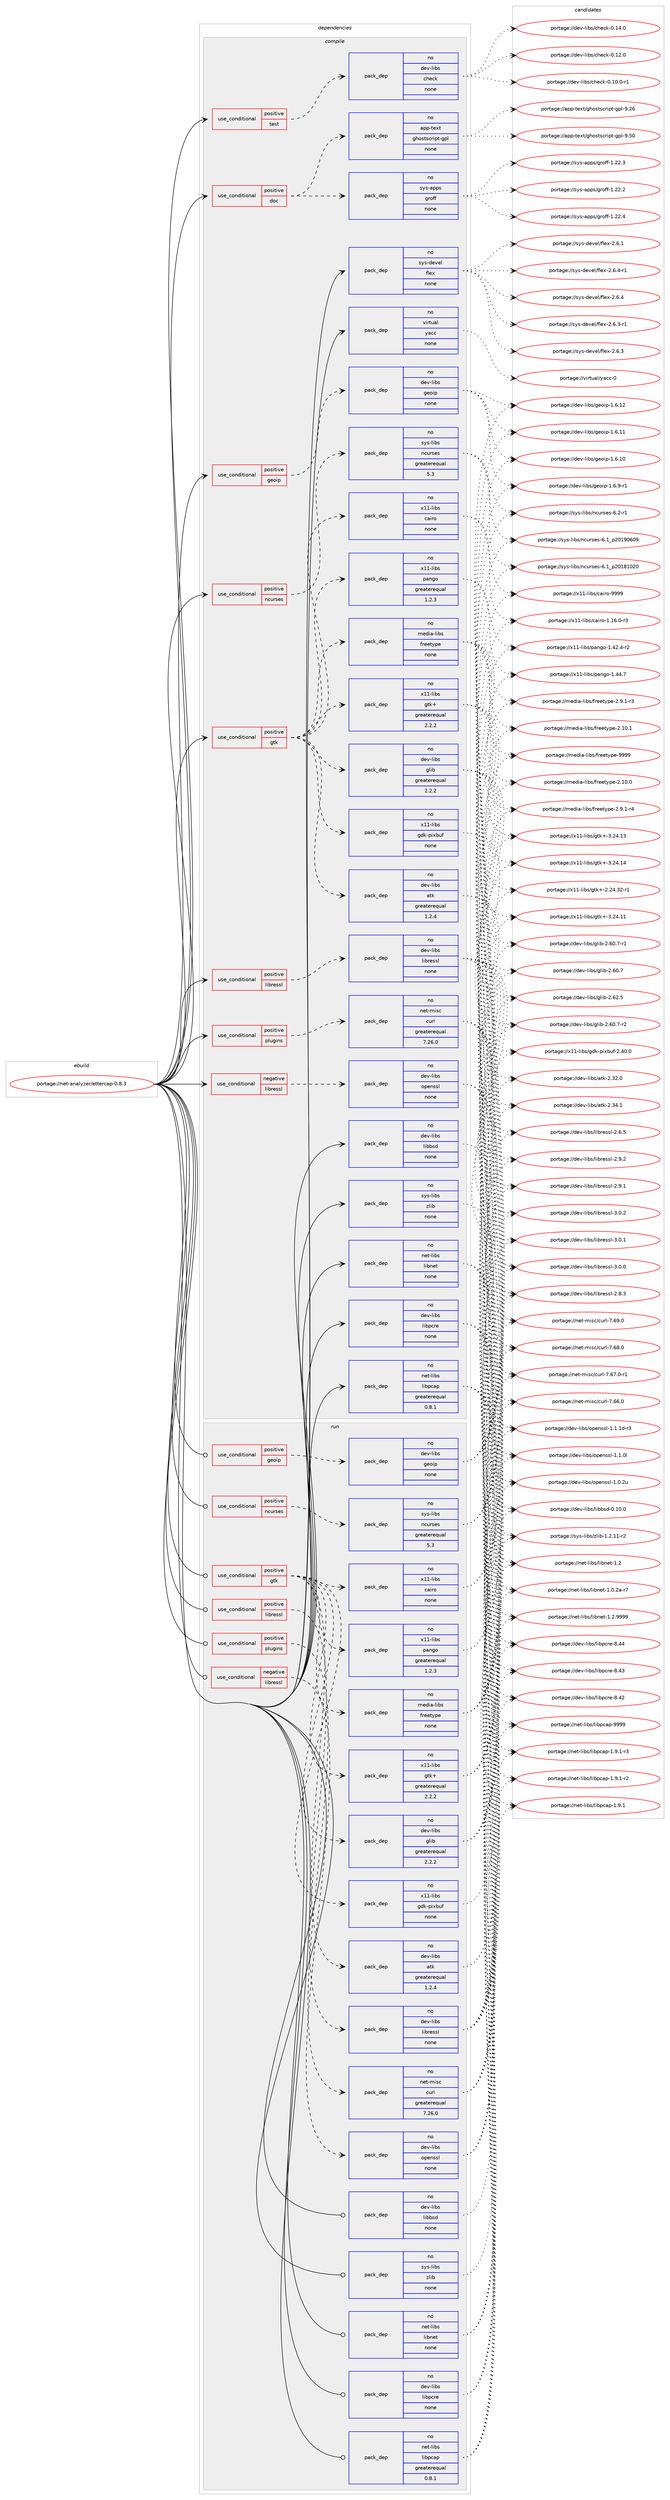 digraph prolog {

# *************
# Graph options
# *************

newrank=true;
concentrate=true;
compound=true;
graph [rankdir=LR,fontname=Helvetica,fontsize=10,ranksep=1.5];#, ranksep=2.5, nodesep=0.2];
edge  [arrowhead=vee];
node  [fontname=Helvetica,fontsize=10];

# **********
# The ebuild
# **********

subgraph cluster_leftcol {
color=gray;
rank=same;
label=<<i>ebuild</i>>;
id [label="portage://net-analyzer/ettercap-0.8.3", color=red, width=4, href="../net-analyzer/ettercap-0.8.3.svg"];
}

# ****************
# The dependencies
# ****************

subgraph cluster_midcol {
color=gray;
label=<<i>dependencies</i>>;
subgraph cluster_compile {
fillcolor="#eeeeee";
style=filled;
label=<<i>compile</i>>;
subgraph cond14156 {
dependency68617 [label=<<TABLE BORDER="0" CELLBORDER="1" CELLSPACING="0" CELLPADDING="4"><TR><TD ROWSPAN="3" CELLPADDING="10">use_conditional</TD></TR><TR><TD>negative</TD></TR><TR><TD>libressl</TD></TR></TABLE>>, shape=none, color=red];
subgraph pack53123 {
dependency68618 [label=<<TABLE BORDER="0" CELLBORDER="1" CELLSPACING="0" CELLPADDING="4" WIDTH="220"><TR><TD ROWSPAN="6" CELLPADDING="30">pack_dep</TD></TR><TR><TD WIDTH="110">no</TD></TR><TR><TD>dev-libs</TD></TR><TR><TD>openssl</TD></TR><TR><TD>none</TD></TR><TR><TD></TD></TR></TABLE>>, shape=none, color=blue];
}
dependency68617:e -> dependency68618:w [weight=20,style="dashed",arrowhead="vee"];
}
id:e -> dependency68617:w [weight=20,style="solid",arrowhead="vee"];
subgraph cond14157 {
dependency68619 [label=<<TABLE BORDER="0" CELLBORDER="1" CELLSPACING="0" CELLPADDING="4"><TR><TD ROWSPAN="3" CELLPADDING="10">use_conditional</TD></TR><TR><TD>positive</TD></TR><TR><TD>doc</TD></TR></TABLE>>, shape=none, color=red];
subgraph pack53124 {
dependency68620 [label=<<TABLE BORDER="0" CELLBORDER="1" CELLSPACING="0" CELLPADDING="4" WIDTH="220"><TR><TD ROWSPAN="6" CELLPADDING="30">pack_dep</TD></TR><TR><TD WIDTH="110">no</TD></TR><TR><TD>app-text</TD></TR><TR><TD>ghostscript-gpl</TD></TR><TR><TD>none</TD></TR><TR><TD></TD></TR></TABLE>>, shape=none, color=blue];
}
dependency68619:e -> dependency68620:w [weight=20,style="dashed",arrowhead="vee"];
subgraph pack53125 {
dependency68621 [label=<<TABLE BORDER="0" CELLBORDER="1" CELLSPACING="0" CELLPADDING="4" WIDTH="220"><TR><TD ROWSPAN="6" CELLPADDING="30">pack_dep</TD></TR><TR><TD WIDTH="110">no</TD></TR><TR><TD>sys-apps</TD></TR><TR><TD>groff</TD></TR><TR><TD>none</TD></TR><TR><TD></TD></TR></TABLE>>, shape=none, color=blue];
}
dependency68619:e -> dependency68621:w [weight=20,style="dashed",arrowhead="vee"];
}
id:e -> dependency68619:w [weight=20,style="solid",arrowhead="vee"];
subgraph cond14158 {
dependency68622 [label=<<TABLE BORDER="0" CELLBORDER="1" CELLSPACING="0" CELLPADDING="4"><TR><TD ROWSPAN="3" CELLPADDING="10">use_conditional</TD></TR><TR><TD>positive</TD></TR><TR><TD>geoip</TD></TR></TABLE>>, shape=none, color=red];
subgraph pack53126 {
dependency68623 [label=<<TABLE BORDER="0" CELLBORDER="1" CELLSPACING="0" CELLPADDING="4" WIDTH="220"><TR><TD ROWSPAN="6" CELLPADDING="30">pack_dep</TD></TR><TR><TD WIDTH="110">no</TD></TR><TR><TD>dev-libs</TD></TR><TR><TD>geoip</TD></TR><TR><TD>none</TD></TR><TR><TD></TD></TR></TABLE>>, shape=none, color=blue];
}
dependency68622:e -> dependency68623:w [weight=20,style="dashed",arrowhead="vee"];
}
id:e -> dependency68622:w [weight=20,style="solid",arrowhead="vee"];
subgraph cond14159 {
dependency68624 [label=<<TABLE BORDER="0" CELLBORDER="1" CELLSPACING="0" CELLPADDING="4"><TR><TD ROWSPAN="3" CELLPADDING="10">use_conditional</TD></TR><TR><TD>positive</TD></TR><TR><TD>gtk</TD></TR></TABLE>>, shape=none, color=red];
subgraph pack53127 {
dependency68625 [label=<<TABLE BORDER="0" CELLBORDER="1" CELLSPACING="0" CELLPADDING="4" WIDTH="220"><TR><TD ROWSPAN="6" CELLPADDING="30">pack_dep</TD></TR><TR><TD WIDTH="110">no</TD></TR><TR><TD>dev-libs</TD></TR><TR><TD>atk</TD></TR><TR><TD>greaterequal</TD></TR><TR><TD>1.2.4</TD></TR></TABLE>>, shape=none, color=blue];
}
dependency68624:e -> dependency68625:w [weight=20,style="dashed",arrowhead="vee"];
subgraph pack53128 {
dependency68626 [label=<<TABLE BORDER="0" CELLBORDER="1" CELLSPACING="0" CELLPADDING="4" WIDTH="220"><TR><TD ROWSPAN="6" CELLPADDING="30">pack_dep</TD></TR><TR><TD WIDTH="110">no</TD></TR><TR><TD>dev-libs</TD></TR><TR><TD>glib</TD></TR><TR><TD>greaterequal</TD></TR><TR><TD>2.2.2</TD></TR></TABLE>>, shape=none, color=blue];
}
dependency68624:e -> dependency68626:w [weight=20,style="dashed",arrowhead="vee"];
subgraph pack53129 {
dependency68627 [label=<<TABLE BORDER="0" CELLBORDER="1" CELLSPACING="0" CELLPADDING="4" WIDTH="220"><TR><TD ROWSPAN="6" CELLPADDING="30">pack_dep</TD></TR><TR><TD WIDTH="110">no</TD></TR><TR><TD>media-libs</TD></TR><TR><TD>freetype</TD></TR><TR><TD>none</TD></TR><TR><TD></TD></TR></TABLE>>, shape=none, color=blue];
}
dependency68624:e -> dependency68627:w [weight=20,style="dashed",arrowhead="vee"];
subgraph pack53130 {
dependency68628 [label=<<TABLE BORDER="0" CELLBORDER="1" CELLSPACING="0" CELLPADDING="4" WIDTH="220"><TR><TD ROWSPAN="6" CELLPADDING="30">pack_dep</TD></TR><TR><TD WIDTH="110">no</TD></TR><TR><TD>x11-libs</TD></TR><TR><TD>cairo</TD></TR><TR><TD>none</TD></TR><TR><TD></TD></TR></TABLE>>, shape=none, color=blue];
}
dependency68624:e -> dependency68628:w [weight=20,style="dashed",arrowhead="vee"];
subgraph pack53131 {
dependency68629 [label=<<TABLE BORDER="0" CELLBORDER="1" CELLSPACING="0" CELLPADDING="4" WIDTH="220"><TR><TD ROWSPAN="6" CELLPADDING="30">pack_dep</TD></TR><TR><TD WIDTH="110">no</TD></TR><TR><TD>x11-libs</TD></TR><TR><TD>gdk-pixbuf</TD></TR><TR><TD>none</TD></TR><TR><TD></TD></TR></TABLE>>, shape=none, color=blue];
}
dependency68624:e -> dependency68629:w [weight=20,style="dashed",arrowhead="vee"];
subgraph pack53132 {
dependency68630 [label=<<TABLE BORDER="0" CELLBORDER="1" CELLSPACING="0" CELLPADDING="4" WIDTH="220"><TR><TD ROWSPAN="6" CELLPADDING="30">pack_dep</TD></TR><TR><TD WIDTH="110">no</TD></TR><TR><TD>x11-libs</TD></TR><TR><TD>gtk+</TD></TR><TR><TD>greaterequal</TD></TR><TR><TD>2.2.2</TD></TR></TABLE>>, shape=none, color=blue];
}
dependency68624:e -> dependency68630:w [weight=20,style="dashed",arrowhead="vee"];
subgraph pack53133 {
dependency68631 [label=<<TABLE BORDER="0" CELLBORDER="1" CELLSPACING="0" CELLPADDING="4" WIDTH="220"><TR><TD ROWSPAN="6" CELLPADDING="30">pack_dep</TD></TR><TR><TD WIDTH="110">no</TD></TR><TR><TD>x11-libs</TD></TR><TR><TD>pango</TD></TR><TR><TD>greaterequal</TD></TR><TR><TD>1.2.3</TD></TR></TABLE>>, shape=none, color=blue];
}
dependency68624:e -> dependency68631:w [weight=20,style="dashed",arrowhead="vee"];
}
id:e -> dependency68624:w [weight=20,style="solid",arrowhead="vee"];
subgraph cond14160 {
dependency68632 [label=<<TABLE BORDER="0" CELLBORDER="1" CELLSPACING="0" CELLPADDING="4"><TR><TD ROWSPAN="3" CELLPADDING="10">use_conditional</TD></TR><TR><TD>positive</TD></TR><TR><TD>libressl</TD></TR></TABLE>>, shape=none, color=red];
subgraph pack53134 {
dependency68633 [label=<<TABLE BORDER="0" CELLBORDER="1" CELLSPACING="0" CELLPADDING="4" WIDTH="220"><TR><TD ROWSPAN="6" CELLPADDING="30">pack_dep</TD></TR><TR><TD WIDTH="110">no</TD></TR><TR><TD>dev-libs</TD></TR><TR><TD>libressl</TD></TR><TR><TD>none</TD></TR><TR><TD></TD></TR></TABLE>>, shape=none, color=blue];
}
dependency68632:e -> dependency68633:w [weight=20,style="dashed",arrowhead="vee"];
}
id:e -> dependency68632:w [weight=20,style="solid",arrowhead="vee"];
subgraph cond14161 {
dependency68634 [label=<<TABLE BORDER="0" CELLBORDER="1" CELLSPACING="0" CELLPADDING="4"><TR><TD ROWSPAN="3" CELLPADDING="10">use_conditional</TD></TR><TR><TD>positive</TD></TR><TR><TD>ncurses</TD></TR></TABLE>>, shape=none, color=red];
subgraph pack53135 {
dependency68635 [label=<<TABLE BORDER="0" CELLBORDER="1" CELLSPACING="0" CELLPADDING="4" WIDTH="220"><TR><TD ROWSPAN="6" CELLPADDING="30">pack_dep</TD></TR><TR><TD WIDTH="110">no</TD></TR><TR><TD>sys-libs</TD></TR><TR><TD>ncurses</TD></TR><TR><TD>greaterequal</TD></TR><TR><TD>5.3</TD></TR></TABLE>>, shape=none, color=blue];
}
dependency68634:e -> dependency68635:w [weight=20,style="dashed",arrowhead="vee"];
}
id:e -> dependency68634:w [weight=20,style="solid",arrowhead="vee"];
subgraph cond14162 {
dependency68636 [label=<<TABLE BORDER="0" CELLBORDER="1" CELLSPACING="0" CELLPADDING="4"><TR><TD ROWSPAN="3" CELLPADDING="10">use_conditional</TD></TR><TR><TD>positive</TD></TR><TR><TD>plugins</TD></TR></TABLE>>, shape=none, color=red];
subgraph pack53136 {
dependency68637 [label=<<TABLE BORDER="0" CELLBORDER="1" CELLSPACING="0" CELLPADDING="4" WIDTH="220"><TR><TD ROWSPAN="6" CELLPADDING="30">pack_dep</TD></TR><TR><TD WIDTH="110">no</TD></TR><TR><TD>net-misc</TD></TR><TR><TD>curl</TD></TR><TR><TD>greaterequal</TD></TR><TR><TD>7.26.0</TD></TR></TABLE>>, shape=none, color=blue];
}
dependency68636:e -> dependency68637:w [weight=20,style="dashed",arrowhead="vee"];
}
id:e -> dependency68636:w [weight=20,style="solid",arrowhead="vee"];
subgraph cond14163 {
dependency68638 [label=<<TABLE BORDER="0" CELLBORDER="1" CELLSPACING="0" CELLPADDING="4"><TR><TD ROWSPAN="3" CELLPADDING="10">use_conditional</TD></TR><TR><TD>positive</TD></TR><TR><TD>test</TD></TR></TABLE>>, shape=none, color=red];
subgraph pack53137 {
dependency68639 [label=<<TABLE BORDER="0" CELLBORDER="1" CELLSPACING="0" CELLPADDING="4" WIDTH="220"><TR><TD ROWSPAN="6" CELLPADDING="30">pack_dep</TD></TR><TR><TD WIDTH="110">no</TD></TR><TR><TD>dev-libs</TD></TR><TR><TD>check</TD></TR><TR><TD>none</TD></TR><TR><TD></TD></TR></TABLE>>, shape=none, color=blue];
}
dependency68638:e -> dependency68639:w [weight=20,style="dashed",arrowhead="vee"];
}
id:e -> dependency68638:w [weight=20,style="solid",arrowhead="vee"];
subgraph pack53138 {
dependency68640 [label=<<TABLE BORDER="0" CELLBORDER="1" CELLSPACING="0" CELLPADDING="4" WIDTH="220"><TR><TD ROWSPAN="6" CELLPADDING="30">pack_dep</TD></TR><TR><TD WIDTH="110">no</TD></TR><TR><TD>dev-libs</TD></TR><TR><TD>libbsd</TD></TR><TR><TD>none</TD></TR><TR><TD></TD></TR></TABLE>>, shape=none, color=blue];
}
id:e -> dependency68640:w [weight=20,style="solid",arrowhead="vee"];
subgraph pack53139 {
dependency68641 [label=<<TABLE BORDER="0" CELLBORDER="1" CELLSPACING="0" CELLPADDING="4" WIDTH="220"><TR><TD ROWSPAN="6" CELLPADDING="30">pack_dep</TD></TR><TR><TD WIDTH="110">no</TD></TR><TR><TD>dev-libs</TD></TR><TR><TD>libpcre</TD></TR><TR><TD>none</TD></TR><TR><TD></TD></TR></TABLE>>, shape=none, color=blue];
}
id:e -> dependency68641:w [weight=20,style="solid",arrowhead="vee"];
subgraph pack53140 {
dependency68642 [label=<<TABLE BORDER="0" CELLBORDER="1" CELLSPACING="0" CELLPADDING="4" WIDTH="220"><TR><TD ROWSPAN="6" CELLPADDING="30">pack_dep</TD></TR><TR><TD WIDTH="110">no</TD></TR><TR><TD>net-libs</TD></TR><TR><TD>libnet</TD></TR><TR><TD>none</TD></TR><TR><TD></TD></TR></TABLE>>, shape=none, color=blue];
}
id:e -> dependency68642:w [weight=20,style="solid",arrowhead="vee"];
subgraph pack53141 {
dependency68643 [label=<<TABLE BORDER="0" CELLBORDER="1" CELLSPACING="0" CELLPADDING="4" WIDTH="220"><TR><TD ROWSPAN="6" CELLPADDING="30">pack_dep</TD></TR><TR><TD WIDTH="110">no</TD></TR><TR><TD>net-libs</TD></TR><TR><TD>libpcap</TD></TR><TR><TD>greaterequal</TD></TR><TR><TD>0.8.1</TD></TR></TABLE>>, shape=none, color=blue];
}
id:e -> dependency68643:w [weight=20,style="solid",arrowhead="vee"];
subgraph pack53142 {
dependency68644 [label=<<TABLE BORDER="0" CELLBORDER="1" CELLSPACING="0" CELLPADDING="4" WIDTH="220"><TR><TD ROWSPAN="6" CELLPADDING="30">pack_dep</TD></TR><TR><TD WIDTH="110">no</TD></TR><TR><TD>sys-devel</TD></TR><TR><TD>flex</TD></TR><TR><TD>none</TD></TR><TR><TD></TD></TR></TABLE>>, shape=none, color=blue];
}
id:e -> dependency68644:w [weight=20,style="solid",arrowhead="vee"];
subgraph pack53143 {
dependency68645 [label=<<TABLE BORDER="0" CELLBORDER="1" CELLSPACING="0" CELLPADDING="4" WIDTH="220"><TR><TD ROWSPAN="6" CELLPADDING="30">pack_dep</TD></TR><TR><TD WIDTH="110">no</TD></TR><TR><TD>sys-libs</TD></TR><TR><TD>zlib</TD></TR><TR><TD>none</TD></TR><TR><TD></TD></TR></TABLE>>, shape=none, color=blue];
}
id:e -> dependency68645:w [weight=20,style="solid",arrowhead="vee"];
subgraph pack53144 {
dependency68646 [label=<<TABLE BORDER="0" CELLBORDER="1" CELLSPACING="0" CELLPADDING="4" WIDTH="220"><TR><TD ROWSPAN="6" CELLPADDING="30">pack_dep</TD></TR><TR><TD WIDTH="110">no</TD></TR><TR><TD>virtual</TD></TR><TR><TD>yacc</TD></TR><TR><TD>none</TD></TR><TR><TD></TD></TR></TABLE>>, shape=none, color=blue];
}
id:e -> dependency68646:w [weight=20,style="solid",arrowhead="vee"];
}
subgraph cluster_compileandrun {
fillcolor="#eeeeee";
style=filled;
label=<<i>compile and run</i>>;
}
subgraph cluster_run {
fillcolor="#eeeeee";
style=filled;
label=<<i>run</i>>;
subgraph cond14164 {
dependency68647 [label=<<TABLE BORDER="0" CELLBORDER="1" CELLSPACING="0" CELLPADDING="4"><TR><TD ROWSPAN="3" CELLPADDING="10">use_conditional</TD></TR><TR><TD>negative</TD></TR><TR><TD>libressl</TD></TR></TABLE>>, shape=none, color=red];
subgraph pack53145 {
dependency68648 [label=<<TABLE BORDER="0" CELLBORDER="1" CELLSPACING="0" CELLPADDING="4" WIDTH="220"><TR><TD ROWSPAN="6" CELLPADDING="30">pack_dep</TD></TR><TR><TD WIDTH="110">no</TD></TR><TR><TD>dev-libs</TD></TR><TR><TD>openssl</TD></TR><TR><TD>none</TD></TR><TR><TD></TD></TR></TABLE>>, shape=none, color=blue];
}
dependency68647:e -> dependency68648:w [weight=20,style="dashed",arrowhead="vee"];
}
id:e -> dependency68647:w [weight=20,style="solid",arrowhead="odot"];
subgraph cond14165 {
dependency68649 [label=<<TABLE BORDER="0" CELLBORDER="1" CELLSPACING="0" CELLPADDING="4"><TR><TD ROWSPAN="3" CELLPADDING="10">use_conditional</TD></TR><TR><TD>positive</TD></TR><TR><TD>geoip</TD></TR></TABLE>>, shape=none, color=red];
subgraph pack53146 {
dependency68650 [label=<<TABLE BORDER="0" CELLBORDER="1" CELLSPACING="0" CELLPADDING="4" WIDTH="220"><TR><TD ROWSPAN="6" CELLPADDING="30">pack_dep</TD></TR><TR><TD WIDTH="110">no</TD></TR><TR><TD>dev-libs</TD></TR><TR><TD>geoip</TD></TR><TR><TD>none</TD></TR><TR><TD></TD></TR></TABLE>>, shape=none, color=blue];
}
dependency68649:e -> dependency68650:w [weight=20,style="dashed",arrowhead="vee"];
}
id:e -> dependency68649:w [weight=20,style="solid",arrowhead="odot"];
subgraph cond14166 {
dependency68651 [label=<<TABLE BORDER="0" CELLBORDER="1" CELLSPACING="0" CELLPADDING="4"><TR><TD ROWSPAN="3" CELLPADDING="10">use_conditional</TD></TR><TR><TD>positive</TD></TR><TR><TD>gtk</TD></TR></TABLE>>, shape=none, color=red];
subgraph pack53147 {
dependency68652 [label=<<TABLE BORDER="0" CELLBORDER="1" CELLSPACING="0" CELLPADDING="4" WIDTH="220"><TR><TD ROWSPAN="6" CELLPADDING="30">pack_dep</TD></TR><TR><TD WIDTH="110">no</TD></TR><TR><TD>dev-libs</TD></TR><TR><TD>atk</TD></TR><TR><TD>greaterequal</TD></TR><TR><TD>1.2.4</TD></TR></TABLE>>, shape=none, color=blue];
}
dependency68651:e -> dependency68652:w [weight=20,style="dashed",arrowhead="vee"];
subgraph pack53148 {
dependency68653 [label=<<TABLE BORDER="0" CELLBORDER="1" CELLSPACING="0" CELLPADDING="4" WIDTH="220"><TR><TD ROWSPAN="6" CELLPADDING="30">pack_dep</TD></TR><TR><TD WIDTH="110">no</TD></TR><TR><TD>dev-libs</TD></TR><TR><TD>glib</TD></TR><TR><TD>greaterequal</TD></TR><TR><TD>2.2.2</TD></TR></TABLE>>, shape=none, color=blue];
}
dependency68651:e -> dependency68653:w [weight=20,style="dashed",arrowhead="vee"];
subgraph pack53149 {
dependency68654 [label=<<TABLE BORDER="0" CELLBORDER="1" CELLSPACING="0" CELLPADDING="4" WIDTH="220"><TR><TD ROWSPAN="6" CELLPADDING="30">pack_dep</TD></TR><TR><TD WIDTH="110">no</TD></TR><TR><TD>media-libs</TD></TR><TR><TD>freetype</TD></TR><TR><TD>none</TD></TR><TR><TD></TD></TR></TABLE>>, shape=none, color=blue];
}
dependency68651:e -> dependency68654:w [weight=20,style="dashed",arrowhead="vee"];
subgraph pack53150 {
dependency68655 [label=<<TABLE BORDER="0" CELLBORDER="1" CELLSPACING="0" CELLPADDING="4" WIDTH="220"><TR><TD ROWSPAN="6" CELLPADDING="30">pack_dep</TD></TR><TR><TD WIDTH="110">no</TD></TR><TR><TD>x11-libs</TD></TR><TR><TD>cairo</TD></TR><TR><TD>none</TD></TR><TR><TD></TD></TR></TABLE>>, shape=none, color=blue];
}
dependency68651:e -> dependency68655:w [weight=20,style="dashed",arrowhead="vee"];
subgraph pack53151 {
dependency68656 [label=<<TABLE BORDER="0" CELLBORDER="1" CELLSPACING="0" CELLPADDING="4" WIDTH="220"><TR><TD ROWSPAN="6" CELLPADDING="30">pack_dep</TD></TR><TR><TD WIDTH="110">no</TD></TR><TR><TD>x11-libs</TD></TR><TR><TD>gdk-pixbuf</TD></TR><TR><TD>none</TD></TR><TR><TD></TD></TR></TABLE>>, shape=none, color=blue];
}
dependency68651:e -> dependency68656:w [weight=20,style="dashed",arrowhead="vee"];
subgraph pack53152 {
dependency68657 [label=<<TABLE BORDER="0" CELLBORDER="1" CELLSPACING="0" CELLPADDING="4" WIDTH="220"><TR><TD ROWSPAN="6" CELLPADDING="30">pack_dep</TD></TR><TR><TD WIDTH="110">no</TD></TR><TR><TD>x11-libs</TD></TR><TR><TD>gtk+</TD></TR><TR><TD>greaterequal</TD></TR><TR><TD>2.2.2</TD></TR></TABLE>>, shape=none, color=blue];
}
dependency68651:e -> dependency68657:w [weight=20,style="dashed",arrowhead="vee"];
subgraph pack53153 {
dependency68658 [label=<<TABLE BORDER="0" CELLBORDER="1" CELLSPACING="0" CELLPADDING="4" WIDTH="220"><TR><TD ROWSPAN="6" CELLPADDING="30">pack_dep</TD></TR><TR><TD WIDTH="110">no</TD></TR><TR><TD>x11-libs</TD></TR><TR><TD>pango</TD></TR><TR><TD>greaterequal</TD></TR><TR><TD>1.2.3</TD></TR></TABLE>>, shape=none, color=blue];
}
dependency68651:e -> dependency68658:w [weight=20,style="dashed",arrowhead="vee"];
}
id:e -> dependency68651:w [weight=20,style="solid",arrowhead="odot"];
subgraph cond14167 {
dependency68659 [label=<<TABLE BORDER="0" CELLBORDER="1" CELLSPACING="0" CELLPADDING="4"><TR><TD ROWSPAN="3" CELLPADDING="10">use_conditional</TD></TR><TR><TD>positive</TD></TR><TR><TD>libressl</TD></TR></TABLE>>, shape=none, color=red];
subgraph pack53154 {
dependency68660 [label=<<TABLE BORDER="0" CELLBORDER="1" CELLSPACING="0" CELLPADDING="4" WIDTH="220"><TR><TD ROWSPAN="6" CELLPADDING="30">pack_dep</TD></TR><TR><TD WIDTH="110">no</TD></TR><TR><TD>dev-libs</TD></TR><TR><TD>libressl</TD></TR><TR><TD>none</TD></TR><TR><TD></TD></TR></TABLE>>, shape=none, color=blue];
}
dependency68659:e -> dependency68660:w [weight=20,style="dashed",arrowhead="vee"];
}
id:e -> dependency68659:w [weight=20,style="solid",arrowhead="odot"];
subgraph cond14168 {
dependency68661 [label=<<TABLE BORDER="0" CELLBORDER="1" CELLSPACING="0" CELLPADDING="4"><TR><TD ROWSPAN="3" CELLPADDING="10">use_conditional</TD></TR><TR><TD>positive</TD></TR><TR><TD>ncurses</TD></TR></TABLE>>, shape=none, color=red];
subgraph pack53155 {
dependency68662 [label=<<TABLE BORDER="0" CELLBORDER="1" CELLSPACING="0" CELLPADDING="4" WIDTH="220"><TR><TD ROWSPAN="6" CELLPADDING="30">pack_dep</TD></TR><TR><TD WIDTH="110">no</TD></TR><TR><TD>sys-libs</TD></TR><TR><TD>ncurses</TD></TR><TR><TD>greaterequal</TD></TR><TR><TD>5.3</TD></TR></TABLE>>, shape=none, color=blue];
}
dependency68661:e -> dependency68662:w [weight=20,style="dashed",arrowhead="vee"];
}
id:e -> dependency68661:w [weight=20,style="solid",arrowhead="odot"];
subgraph cond14169 {
dependency68663 [label=<<TABLE BORDER="0" CELLBORDER="1" CELLSPACING="0" CELLPADDING="4"><TR><TD ROWSPAN="3" CELLPADDING="10">use_conditional</TD></TR><TR><TD>positive</TD></TR><TR><TD>plugins</TD></TR></TABLE>>, shape=none, color=red];
subgraph pack53156 {
dependency68664 [label=<<TABLE BORDER="0" CELLBORDER="1" CELLSPACING="0" CELLPADDING="4" WIDTH="220"><TR><TD ROWSPAN="6" CELLPADDING="30">pack_dep</TD></TR><TR><TD WIDTH="110">no</TD></TR><TR><TD>net-misc</TD></TR><TR><TD>curl</TD></TR><TR><TD>greaterequal</TD></TR><TR><TD>7.26.0</TD></TR></TABLE>>, shape=none, color=blue];
}
dependency68663:e -> dependency68664:w [weight=20,style="dashed",arrowhead="vee"];
}
id:e -> dependency68663:w [weight=20,style="solid",arrowhead="odot"];
subgraph pack53157 {
dependency68665 [label=<<TABLE BORDER="0" CELLBORDER="1" CELLSPACING="0" CELLPADDING="4" WIDTH="220"><TR><TD ROWSPAN="6" CELLPADDING="30">pack_dep</TD></TR><TR><TD WIDTH="110">no</TD></TR><TR><TD>dev-libs</TD></TR><TR><TD>libbsd</TD></TR><TR><TD>none</TD></TR><TR><TD></TD></TR></TABLE>>, shape=none, color=blue];
}
id:e -> dependency68665:w [weight=20,style="solid",arrowhead="odot"];
subgraph pack53158 {
dependency68666 [label=<<TABLE BORDER="0" CELLBORDER="1" CELLSPACING="0" CELLPADDING="4" WIDTH="220"><TR><TD ROWSPAN="6" CELLPADDING="30">pack_dep</TD></TR><TR><TD WIDTH="110">no</TD></TR><TR><TD>dev-libs</TD></TR><TR><TD>libpcre</TD></TR><TR><TD>none</TD></TR><TR><TD></TD></TR></TABLE>>, shape=none, color=blue];
}
id:e -> dependency68666:w [weight=20,style="solid",arrowhead="odot"];
subgraph pack53159 {
dependency68667 [label=<<TABLE BORDER="0" CELLBORDER="1" CELLSPACING="0" CELLPADDING="4" WIDTH="220"><TR><TD ROWSPAN="6" CELLPADDING="30">pack_dep</TD></TR><TR><TD WIDTH="110">no</TD></TR><TR><TD>net-libs</TD></TR><TR><TD>libnet</TD></TR><TR><TD>none</TD></TR><TR><TD></TD></TR></TABLE>>, shape=none, color=blue];
}
id:e -> dependency68667:w [weight=20,style="solid",arrowhead="odot"];
subgraph pack53160 {
dependency68668 [label=<<TABLE BORDER="0" CELLBORDER="1" CELLSPACING="0" CELLPADDING="4" WIDTH="220"><TR><TD ROWSPAN="6" CELLPADDING="30">pack_dep</TD></TR><TR><TD WIDTH="110">no</TD></TR><TR><TD>net-libs</TD></TR><TR><TD>libpcap</TD></TR><TR><TD>greaterequal</TD></TR><TR><TD>0.8.1</TD></TR></TABLE>>, shape=none, color=blue];
}
id:e -> dependency68668:w [weight=20,style="solid",arrowhead="odot"];
subgraph pack53161 {
dependency68669 [label=<<TABLE BORDER="0" CELLBORDER="1" CELLSPACING="0" CELLPADDING="4" WIDTH="220"><TR><TD ROWSPAN="6" CELLPADDING="30">pack_dep</TD></TR><TR><TD WIDTH="110">no</TD></TR><TR><TD>sys-libs</TD></TR><TR><TD>zlib</TD></TR><TR><TD>none</TD></TR><TR><TD></TD></TR></TABLE>>, shape=none, color=blue];
}
id:e -> dependency68669:w [weight=20,style="solid",arrowhead="odot"];
}
}

# **************
# The candidates
# **************

subgraph cluster_choices {
rank=same;
color=gray;
label=<<i>candidates</i>>;

subgraph choice53123 {
color=black;
nodesep=1;
choice1001011184510810598115471111121011101151151084549464946491004511451 [label="portage://dev-libs/openssl-1.1.1d-r3", color=red, width=4,href="../dev-libs/openssl-1.1.1d-r3.svg"];
choice100101118451081059811547111112101110115115108454946494648108 [label="portage://dev-libs/openssl-1.1.0l", color=red, width=4,href="../dev-libs/openssl-1.1.0l.svg"];
choice100101118451081059811547111112101110115115108454946484650117 [label="portage://dev-libs/openssl-1.0.2u", color=red, width=4,href="../dev-libs/openssl-1.0.2u.svg"];
dependency68618:e -> choice1001011184510810598115471111121011101151151084549464946491004511451:w [style=dotted,weight="100"];
dependency68618:e -> choice100101118451081059811547111112101110115115108454946494648108:w [style=dotted,weight="100"];
dependency68618:e -> choice100101118451081059811547111112101110115115108454946484650117:w [style=dotted,weight="100"];
}
subgraph choice53124 {
color=black;
nodesep=1;
choice97112112451161011201164710310411111511611599114105112116451031121084557465348 [label="portage://app-text/ghostscript-gpl-9.50", color=red, width=4,href="../app-text/ghostscript-gpl-9.50.svg"];
choice97112112451161011201164710310411111511611599114105112116451031121084557465054 [label="portage://app-text/ghostscript-gpl-9.26", color=red, width=4,href="../app-text/ghostscript-gpl-9.26.svg"];
dependency68620:e -> choice97112112451161011201164710310411111511611599114105112116451031121084557465348:w [style=dotted,weight="100"];
dependency68620:e -> choice97112112451161011201164710310411111511611599114105112116451031121084557465054:w [style=dotted,weight="100"];
}
subgraph choice53125 {
color=black;
nodesep=1;
choice11512111545971121121154710311411110210245494650504652 [label="portage://sys-apps/groff-1.22.4", color=red, width=4,href="../sys-apps/groff-1.22.4.svg"];
choice11512111545971121121154710311411110210245494650504651 [label="portage://sys-apps/groff-1.22.3", color=red, width=4,href="../sys-apps/groff-1.22.3.svg"];
choice11512111545971121121154710311411110210245494650504650 [label="portage://sys-apps/groff-1.22.2", color=red, width=4,href="../sys-apps/groff-1.22.2.svg"];
dependency68621:e -> choice11512111545971121121154710311411110210245494650504652:w [style=dotted,weight="100"];
dependency68621:e -> choice11512111545971121121154710311411110210245494650504651:w [style=dotted,weight="100"];
dependency68621:e -> choice11512111545971121121154710311411110210245494650504650:w [style=dotted,weight="100"];
}
subgraph choice53126 {
color=black;
nodesep=1;
choice1001011184510810598115471031011111051124549465446574511449 [label="portage://dev-libs/geoip-1.6.9-r1", color=red, width=4,href="../dev-libs/geoip-1.6.9-r1.svg"];
choice10010111845108105981154710310111110511245494654464950 [label="portage://dev-libs/geoip-1.6.12", color=red, width=4,href="../dev-libs/geoip-1.6.12.svg"];
choice10010111845108105981154710310111110511245494654464949 [label="portage://dev-libs/geoip-1.6.11", color=red, width=4,href="../dev-libs/geoip-1.6.11.svg"];
choice10010111845108105981154710310111110511245494654464948 [label="portage://dev-libs/geoip-1.6.10", color=red, width=4,href="../dev-libs/geoip-1.6.10.svg"];
dependency68623:e -> choice1001011184510810598115471031011111051124549465446574511449:w [style=dotted,weight="100"];
dependency68623:e -> choice10010111845108105981154710310111110511245494654464950:w [style=dotted,weight="100"];
dependency68623:e -> choice10010111845108105981154710310111110511245494654464949:w [style=dotted,weight="100"];
dependency68623:e -> choice10010111845108105981154710310111110511245494654464948:w [style=dotted,weight="100"];
}
subgraph choice53127 {
color=black;
nodesep=1;
choice1001011184510810598115479711610745504651524649 [label="portage://dev-libs/atk-2.34.1", color=red, width=4,href="../dev-libs/atk-2.34.1.svg"];
choice1001011184510810598115479711610745504651504648 [label="portage://dev-libs/atk-2.32.0", color=red, width=4,href="../dev-libs/atk-2.32.0.svg"];
dependency68625:e -> choice1001011184510810598115479711610745504651524649:w [style=dotted,weight="100"];
dependency68625:e -> choice1001011184510810598115479711610745504651504648:w [style=dotted,weight="100"];
}
subgraph choice53128 {
color=black;
nodesep=1;
choice1001011184510810598115471031081059845504654504653 [label="portage://dev-libs/glib-2.62.5", color=red, width=4,href="../dev-libs/glib-2.62.5.svg"];
choice10010111845108105981154710310810598455046544846554511450 [label="portage://dev-libs/glib-2.60.7-r2", color=red, width=4,href="../dev-libs/glib-2.60.7-r2.svg"];
choice10010111845108105981154710310810598455046544846554511449 [label="portage://dev-libs/glib-2.60.7-r1", color=red, width=4,href="../dev-libs/glib-2.60.7-r1.svg"];
choice1001011184510810598115471031081059845504654484655 [label="portage://dev-libs/glib-2.60.7", color=red, width=4,href="../dev-libs/glib-2.60.7.svg"];
dependency68626:e -> choice1001011184510810598115471031081059845504654504653:w [style=dotted,weight="100"];
dependency68626:e -> choice10010111845108105981154710310810598455046544846554511450:w [style=dotted,weight="100"];
dependency68626:e -> choice10010111845108105981154710310810598455046544846554511449:w [style=dotted,weight="100"];
dependency68626:e -> choice1001011184510810598115471031081059845504654484655:w [style=dotted,weight="100"];
}
subgraph choice53129 {
color=black;
nodesep=1;
choice109101100105974510810598115471021141011011161211121014557575757 [label="portage://media-libs/freetype-9999", color=red, width=4,href="../media-libs/freetype-9999.svg"];
choice109101100105974510810598115471021141011011161211121014550465746494511452 [label="portage://media-libs/freetype-2.9.1-r4", color=red, width=4,href="../media-libs/freetype-2.9.1-r4.svg"];
choice109101100105974510810598115471021141011011161211121014550465746494511451 [label="portage://media-libs/freetype-2.9.1-r3", color=red, width=4,href="../media-libs/freetype-2.9.1-r3.svg"];
choice1091011001059745108105981154710211410110111612111210145504649484649 [label="portage://media-libs/freetype-2.10.1", color=red, width=4,href="../media-libs/freetype-2.10.1.svg"];
choice1091011001059745108105981154710211410110111612111210145504649484648 [label="portage://media-libs/freetype-2.10.0", color=red, width=4,href="../media-libs/freetype-2.10.0.svg"];
dependency68627:e -> choice109101100105974510810598115471021141011011161211121014557575757:w [style=dotted,weight="100"];
dependency68627:e -> choice109101100105974510810598115471021141011011161211121014550465746494511452:w [style=dotted,weight="100"];
dependency68627:e -> choice109101100105974510810598115471021141011011161211121014550465746494511451:w [style=dotted,weight="100"];
dependency68627:e -> choice1091011001059745108105981154710211410110111612111210145504649484649:w [style=dotted,weight="100"];
dependency68627:e -> choice1091011001059745108105981154710211410110111612111210145504649484648:w [style=dotted,weight="100"];
}
subgraph choice53130 {
color=black;
nodesep=1;
choice120494945108105981154799971051141114557575757 [label="portage://x11-libs/cairo-9999", color=red, width=4,href="../x11-libs/cairo-9999.svg"];
choice12049494510810598115479997105114111454946495446484511451 [label="portage://x11-libs/cairo-1.16.0-r3", color=red, width=4,href="../x11-libs/cairo-1.16.0-r3.svg"];
dependency68628:e -> choice120494945108105981154799971051141114557575757:w [style=dotted,weight="100"];
dependency68628:e -> choice12049494510810598115479997105114111454946495446484511451:w [style=dotted,weight="100"];
}
subgraph choice53131 {
color=black;
nodesep=1;
choice1204949451081059811547103100107451121051209811710245504652484648 [label="portage://x11-libs/gdk-pixbuf-2.40.0", color=red, width=4,href="../x11-libs/gdk-pixbuf-2.40.0.svg"];
dependency68629:e -> choice1204949451081059811547103100107451121051209811710245504652484648:w [style=dotted,weight="100"];
}
subgraph choice53132 {
color=black;
nodesep=1;
choice1204949451081059811547103116107434551465052464952 [label="portage://x11-libs/gtk+-3.24.14", color=red, width=4,href="../x11-libs/gtk+-3.24.14.svg"];
choice1204949451081059811547103116107434551465052464951 [label="portage://x11-libs/gtk+-3.24.13", color=red, width=4,href="../x11-libs/gtk+-3.24.13.svg"];
choice1204949451081059811547103116107434551465052464949 [label="portage://x11-libs/gtk+-3.24.11", color=red, width=4,href="../x11-libs/gtk+-3.24.11.svg"];
choice12049494510810598115471031161074345504650524651504511449 [label="portage://x11-libs/gtk+-2.24.32-r1", color=red, width=4,href="../x11-libs/gtk+-2.24.32-r1.svg"];
dependency68630:e -> choice1204949451081059811547103116107434551465052464952:w [style=dotted,weight="100"];
dependency68630:e -> choice1204949451081059811547103116107434551465052464951:w [style=dotted,weight="100"];
dependency68630:e -> choice1204949451081059811547103116107434551465052464949:w [style=dotted,weight="100"];
dependency68630:e -> choice12049494510810598115471031161074345504650524651504511449:w [style=dotted,weight="100"];
}
subgraph choice53133 {
color=black;
nodesep=1;
choice12049494510810598115471129711010311145494652524655 [label="portage://x11-libs/pango-1.44.7", color=red, width=4,href="../x11-libs/pango-1.44.7.svg"];
choice120494945108105981154711297110103111454946525046524511450 [label="portage://x11-libs/pango-1.42.4-r2", color=red, width=4,href="../x11-libs/pango-1.42.4-r2.svg"];
dependency68631:e -> choice12049494510810598115471129711010311145494652524655:w [style=dotted,weight="100"];
dependency68631:e -> choice120494945108105981154711297110103111454946525046524511450:w [style=dotted,weight="100"];
}
subgraph choice53134 {
color=black;
nodesep=1;
choice10010111845108105981154710810598114101115115108455146484650 [label="portage://dev-libs/libressl-3.0.2", color=red, width=4,href="../dev-libs/libressl-3.0.2.svg"];
choice10010111845108105981154710810598114101115115108455146484649 [label="portage://dev-libs/libressl-3.0.1", color=red, width=4,href="../dev-libs/libressl-3.0.1.svg"];
choice10010111845108105981154710810598114101115115108455146484648 [label="portage://dev-libs/libressl-3.0.0", color=red, width=4,href="../dev-libs/libressl-3.0.0.svg"];
choice10010111845108105981154710810598114101115115108455046574650 [label="portage://dev-libs/libressl-2.9.2", color=red, width=4,href="../dev-libs/libressl-2.9.2.svg"];
choice10010111845108105981154710810598114101115115108455046574649 [label="portage://dev-libs/libressl-2.9.1", color=red, width=4,href="../dev-libs/libressl-2.9.1.svg"];
choice10010111845108105981154710810598114101115115108455046564651 [label="portage://dev-libs/libressl-2.8.3", color=red, width=4,href="../dev-libs/libressl-2.8.3.svg"];
choice10010111845108105981154710810598114101115115108455046544653 [label="portage://dev-libs/libressl-2.6.5", color=red, width=4,href="../dev-libs/libressl-2.6.5.svg"];
dependency68633:e -> choice10010111845108105981154710810598114101115115108455146484650:w [style=dotted,weight="100"];
dependency68633:e -> choice10010111845108105981154710810598114101115115108455146484649:w [style=dotted,weight="100"];
dependency68633:e -> choice10010111845108105981154710810598114101115115108455146484648:w [style=dotted,weight="100"];
dependency68633:e -> choice10010111845108105981154710810598114101115115108455046574650:w [style=dotted,weight="100"];
dependency68633:e -> choice10010111845108105981154710810598114101115115108455046574649:w [style=dotted,weight="100"];
dependency68633:e -> choice10010111845108105981154710810598114101115115108455046564651:w [style=dotted,weight="100"];
dependency68633:e -> choice10010111845108105981154710810598114101115115108455046544653:w [style=dotted,weight="100"];
}
subgraph choice53135 {
color=black;
nodesep=1;
choice11512111545108105981154711099117114115101115455446504511449 [label="portage://sys-libs/ncurses-6.2-r1", color=red, width=4,href="../sys-libs/ncurses-6.2-r1.svg"];
choice1151211154510810598115471109911711411510111545544649951125048495748544857 [label="portage://sys-libs/ncurses-6.1_p20190609", color=red, width=4,href="../sys-libs/ncurses-6.1_p20190609.svg"];
choice1151211154510810598115471109911711411510111545544649951125048495649485048 [label="portage://sys-libs/ncurses-6.1_p20181020", color=red, width=4,href="../sys-libs/ncurses-6.1_p20181020.svg"];
dependency68635:e -> choice11512111545108105981154711099117114115101115455446504511449:w [style=dotted,weight="100"];
dependency68635:e -> choice1151211154510810598115471109911711411510111545544649951125048495748544857:w [style=dotted,weight="100"];
dependency68635:e -> choice1151211154510810598115471109911711411510111545544649951125048495649485048:w [style=dotted,weight="100"];
}
subgraph choice53136 {
color=black;
nodesep=1;
choice1101011164510910511599479911711410845554654574648 [label="portage://net-misc/curl-7.69.0", color=red, width=4,href="../net-misc/curl-7.69.0.svg"];
choice1101011164510910511599479911711410845554654564648 [label="portage://net-misc/curl-7.68.0", color=red, width=4,href="../net-misc/curl-7.68.0.svg"];
choice11010111645109105115994799117114108455546545546484511449 [label="portage://net-misc/curl-7.67.0-r1", color=red, width=4,href="../net-misc/curl-7.67.0-r1.svg"];
choice1101011164510910511599479911711410845554654544648 [label="portage://net-misc/curl-7.66.0", color=red, width=4,href="../net-misc/curl-7.66.0.svg"];
dependency68637:e -> choice1101011164510910511599479911711410845554654574648:w [style=dotted,weight="100"];
dependency68637:e -> choice1101011164510910511599479911711410845554654564648:w [style=dotted,weight="100"];
dependency68637:e -> choice11010111645109105115994799117114108455546545546484511449:w [style=dotted,weight="100"];
dependency68637:e -> choice1101011164510910511599479911711410845554654544648:w [style=dotted,weight="100"];
}
subgraph choice53137 {
color=black;
nodesep=1;
choice100101118451081059811547991041019910745484649524648 [label="portage://dev-libs/check-0.14.0", color=red, width=4,href="../dev-libs/check-0.14.0.svg"];
choice100101118451081059811547991041019910745484649504648 [label="portage://dev-libs/check-0.12.0", color=red, width=4,href="../dev-libs/check-0.12.0.svg"];
choice1001011184510810598115479910410199107454846494846484511449 [label="portage://dev-libs/check-0.10.0-r1", color=red, width=4,href="../dev-libs/check-0.10.0-r1.svg"];
dependency68639:e -> choice100101118451081059811547991041019910745484649524648:w [style=dotted,weight="100"];
dependency68639:e -> choice100101118451081059811547991041019910745484649504648:w [style=dotted,weight="100"];
dependency68639:e -> choice1001011184510810598115479910410199107454846494846484511449:w [style=dotted,weight="100"];
}
subgraph choice53138 {
color=black;
nodesep=1;
choice100101118451081059811547108105989811510045484649484648 [label="portage://dev-libs/libbsd-0.10.0", color=red, width=4,href="../dev-libs/libbsd-0.10.0.svg"];
dependency68640:e -> choice100101118451081059811547108105989811510045484649484648:w [style=dotted,weight="100"];
}
subgraph choice53139 {
color=black;
nodesep=1;
choice10010111845108105981154710810598112991141014556465252 [label="portage://dev-libs/libpcre-8.44", color=red, width=4,href="../dev-libs/libpcre-8.44.svg"];
choice10010111845108105981154710810598112991141014556465251 [label="portage://dev-libs/libpcre-8.43", color=red, width=4,href="../dev-libs/libpcre-8.43.svg"];
choice10010111845108105981154710810598112991141014556465250 [label="portage://dev-libs/libpcre-8.42", color=red, width=4,href="../dev-libs/libpcre-8.42.svg"];
dependency68641:e -> choice10010111845108105981154710810598112991141014556465252:w [style=dotted,weight="100"];
dependency68641:e -> choice10010111845108105981154710810598112991141014556465251:w [style=dotted,weight="100"];
dependency68641:e -> choice10010111845108105981154710810598112991141014556465250:w [style=dotted,weight="100"];
}
subgraph choice53140 {
color=black;
nodesep=1;
choice11010111645108105981154710810598110101116454946504657575757 [label="portage://net-libs/libnet-1.2.9999", color=red, width=4,href="../net-libs/libnet-1.2.9999.svg"];
choice1101011164510810598115471081059811010111645494650 [label="portage://net-libs/libnet-1.2", color=red, width=4,href="../net-libs/libnet-1.2.svg"];
choice11010111645108105981154710810598110101116454946484650974511455 [label="portage://net-libs/libnet-1.0.2a-r7", color=red, width=4,href="../net-libs/libnet-1.0.2a-r7.svg"];
dependency68642:e -> choice11010111645108105981154710810598110101116454946504657575757:w [style=dotted,weight="100"];
dependency68642:e -> choice1101011164510810598115471081059811010111645494650:w [style=dotted,weight="100"];
dependency68642:e -> choice11010111645108105981154710810598110101116454946484650974511455:w [style=dotted,weight="100"];
}
subgraph choice53141 {
color=black;
nodesep=1;
choice1101011164510810598115471081059811299971124557575757 [label="portage://net-libs/libpcap-9999", color=red, width=4,href="../net-libs/libpcap-9999.svg"];
choice1101011164510810598115471081059811299971124549465746494511451 [label="portage://net-libs/libpcap-1.9.1-r3", color=red, width=4,href="../net-libs/libpcap-1.9.1-r3.svg"];
choice1101011164510810598115471081059811299971124549465746494511450 [label="portage://net-libs/libpcap-1.9.1-r2", color=red, width=4,href="../net-libs/libpcap-1.9.1-r2.svg"];
choice110101116451081059811547108105981129997112454946574649 [label="portage://net-libs/libpcap-1.9.1", color=red, width=4,href="../net-libs/libpcap-1.9.1.svg"];
dependency68643:e -> choice1101011164510810598115471081059811299971124557575757:w [style=dotted,weight="100"];
dependency68643:e -> choice1101011164510810598115471081059811299971124549465746494511451:w [style=dotted,weight="100"];
dependency68643:e -> choice1101011164510810598115471081059811299971124549465746494511450:w [style=dotted,weight="100"];
dependency68643:e -> choice110101116451081059811547108105981129997112454946574649:w [style=dotted,weight="100"];
}
subgraph choice53142 {
color=black;
nodesep=1;
choice11512111545100101118101108471021081011204550465446524511449 [label="portage://sys-devel/flex-2.6.4-r1", color=red, width=4,href="../sys-devel/flex-2.6.4-r1.svg"];
choice1151211154510010111810110847102108101120455046544652 [label="portage://sys-devel/flex-2.6.4", color=red, width=4,href="../sys-devel/flex-2.6.4.svg"];
choice11512111545100101118101108471021081011204550465446514511449 [label="portage://sys-devel/flex-2.6.3-r1", color=red, width=4,href="../sys-devel/flex-2.6.3-r1.svg"];
choice1151211154510010111810110847102108101120455046544651 [label="portage://sys-devel/flex-2.6.3", color=red, width=4,href="../sys-devel/flex-2.6.3.svg"];
choice1151211154510010111810110847102108101120455046544649 [label="portage://sys-devel/flex-2.6.1", color=red, width=4,href="../sys-devel/flex-2.6.1.svg"];
dependency68644:e -> choice11512111545100101118101108471021081011204550465446524511449:w [style=dotted,weight="100"];
dependency68644:e -> choice1151211154510010111810110847102108101120455046544652:w [style=dotted,weight="100"];
dependency68644:e -> choice11512111545100101118101108471021081011204550465446514511449:w [style=dotted,weight="100"];
dependency68644:e -> choice1151211154510010111810110847102108101120455046544651:w [style=dotted,weight="100"];
dependency68644:e -> choice1151211154510010111810110847102108101120455046544649:w [style=dotted,weight="100"];
}
subgraph choice53143 {
color=black;
nodesep=1;
choice11512111545108105981154712210810598454946504649494511450 [label="portage://sys-libs/zlib-1.2.11-r2", color=red, width=4,href="../sys-libs/zlib-1.2.11-r2.svg"];
dependency68645:e -> choice11512111545108105981154712210810598454946504649494511450:w [style=dotted,weight="100"];
}
subgraph choice53144 {
color=black;
nodesep=1;
choice11810511411611797108471219799994548 [label="portage://virtual/yacc-0", color=red, width=4,href="../virtual/yacc-0.svg"];
dependency68646:e -> choice11810511411611797108471219799994548:w [style=dotted,weight="100"];
}
subgraph choice53145 {
color=black;
nodesep=1;
choice1001011184510810598115471111121011101151151084549464946491004511451 [label="portage://dev-libs/openssl-1.1.1d-r3", color=red, width=4,href="../dev-libs/openssl-1.1.1d-r3.svg"];
choice100101118451081059811547111112101110115115108454946494648108 [label="portage://dev-libs/openssl-1.1.0l", color=red, width=4,href="../dev-libs/openssl-1.1.0l.svg"];
choice100101118451081059811547111112101110115115108454946484650117 [label="portage://dev-libs/openssl-1.0.2u", color=red, width=4,href="../dev-libs/openssl-1.0.2u.svg"];
dependency68648:e -> choice1001011184510810598115471111121011101151151084549464946491004511451:w [style=dotted,weight="100"];
dependency68648:e -> choice100101118451081059811547111112101110115115108454946494648108:w [style=dotted,weight="100"];
dependency68648:e -> choice100101118451081059811547111112101110115115108454946484650117:w [style=dotted,weight="100"];
}
subgraph choice53146 {
color=black;
nodesep=1;
choice1001011184510810598115471031011111051124549465446574511449 [label="portage://dev-libs/geoip-1.6.9-r1", color=red, width=4,href="../dev-libs/geoip-1.6.9-r1.svg"];
choice10010111845108105981154710310111110511245494654464950 [label="portage://dev-libs/geoip-1.6.12", color=red, width=4,href="../dev-libs/geoip-1.6.12.svg"];
choice10010111845108105981154710310111110511245494654464949 [label="portage://dev-libs/geoip-1.6.11", color=red, width=4,href="../dev-libs/geoip-1.6.11.svg"];
choice10010111845108105981154710310111110511245494654464948 [label="portage://dev-libs/geoip-1.6.10", color=red, width=4,href="../dev-libs/geoip-1.6.10.svg"];
dependency68650:e -> choice1001011184510810598115471031011111051124549465446574511449:w [style=dotted,weight="100"];
dependency68650:e -> choice10010111845108105981154710310111110511245494654464950:w [style=dotted,weight="100"];
dependency68650:e -> choice10010111845108105981154710310111110511245494654464949:w [style=dotted,weight="100"];
dependency68650:e -> choice10010111845108105981154710310111110511245494654464948:w [style=dotted,weight="100"];
}
subgraph choice53147 {
color=black;
nodesep=1;
choice1001011184510810598115479711610745504651524649 [label="portage://dev-libs/atk-2.34.1", color=red, width=4,href="../dev-libs/atk-2.34.1.svg"];
choice1001011184510810598115479711610745504651504648 [label="portage://dev-libs/atk-2.32.0", color=red, width=4,href="../dev-libs/atk-2.32.0.svg"];
dependency68652:e -> choice1001011184510810598115479711610745504651524649:w [style=dotted,weight="100"];
dependency68652:e -> choice1001011184510810598115479711610745504651504648:w [style=dotted,weight="100"];
}
subgraph choice53148 {
color=black;
nodesep=1;
choice1001011184510810598115471031081059845504654504653 [label="portage://dev-libs/glib-2.62.5", color=red, width=4,href="../dev-libs/glib-2.62.5.svg"];
choice10010111845108105981154710310810598455046544846554511450 [label="portage://dev-libs/glib-2.60.7-r2", color=red, width=4,href="../dev-libs/glib-2.60.7-r2.svg"];
choice10010111845108105981154710310810598455046544846554511449 [label="portage://dev-libs/glib-2.60.7-r1", color=red, width=4,href="../dev-libs/glib-2.60.7-r1.svg"];
choice1001011184510810598115471031081059845504654484655 [label="portage://dev-libs/glib-2.60.7", color=red, width=4,href="../dev-libs/glib-2.60.7.svg"];
dependency68653:e -> choice1001011184510810598115471031081059845504654504653:w [style=dotted,weight="100"];
dependency68653:e -> choice10010111845108105981154710310810598455046544846554511450:w [style=dotted,weight="100"];
dependency68653:e -> choice10010111845108105981154710310810598455046544846554511449:w [style=dotted,weight="100"];
dependency68653:e -> choice1001011184510810598115471031081059845504654484655:w [style=dotted,weight="100"];
}
subgraph choice53149 {
color=black;
nodesep=1;
choice109101100105974510810598115471021141011011161211121014557575757 [label="portage://media-libs/freetype-9999", color=red, width=4,href="../media-libs/freetype-9999.svg"];
choice109101100105974510810598115471021141011011161211121014550465746494511452 [label="portage://media-libs/freetype-2.9.1-r4", color=red, width=4,href="../media-libs/freetype-2.9.1-r4.svg"];
choice109101100105974510810598115471021141011011161211121014550465746494511451 [label="portage://media-libs/freetype-2.9.1-r3", color=red, width=4,href="../media-libs/freetype-2.9.1-r3.svg"];
choice1091011001059745108105981154710211410110111612111210145504649484649 [label="portage://media-libs/freetype-2.10.1", color=red, width=4,href="../media-libs/freetype-2.10.1.svg"];
choice1091011001059745108105981154710211410110111612111210145504649484648 [label="portage://media-libs/freetype-2.10.0", color=red, width=4,href="../media-libs/freetype-2.10.0.svg"];
dependency68654:e -> choice109101100105974510810598115471021141011011161211121014557575757:w [style=dotted,weight="100"];
dependency68654:e -> choice109101100105974510810598115471021141011011161211121014550465746494511452:w [style=dotted,weight="100"];
dependency68654:e -> choice109101100105974510810598115471021141011011161211121014550465746494511451:w [style=dotted,weight="100"];
dependency68654:e -> choice1091011001059745108105981154710211410110111612111210145504649484649:w [style=dotted,weight="100"];
dependency68654:e -> choice1091011001059745108105981154710211410110111612111210145504649484648:w [style=dotted,weight="100"];
}
subgraph choice53150 {
color=black;
nodesep=1;
choice120494945108105981154799971051141114557575757 [label="portage://x11-libs/cairo-9999", color=red, width=4,href="../x11-libs/cairo-9999.svg"];
choice12049494510810598115479997105114111454946495446484511451 [label="portage://x11-libs/cairo-1.16.0-r3", color=red, width=4,href="../x11-libs/cairo-1.16.0-r3.svg"];
dependency68655:e -> choice120494945108105981154799971051141114557575757:w [style=dotted,weight="100"];
dependency68655:e -> choice12049494510810598115479997105114111454946495446484511451:w [style=dotted,weight="100"];
}
subgraph choice53151 {
color=black;
nodesep=1;
choice1204949451081059811547103100107451121051209811710245504652484648 [label="portage://x11-libs/gdk-pixbuf-2.40.0", color=red, width=4,href="../x11-libs/gdk-pixbuf-2.40.0.svg"];
dependency68656:e -> choice1204949451081059811547103100107451121051209811710245504652484648:w [style=dotted,weight="100"];
}
subgraph choice53152 {
color=black;
nodesep=1;
choice1204949451081059811547103116107434551465052464952 [label="portage://x11-libs/gtk+-3.24.14", color=red, width=4,href="../x11-libs/gtk+-3.24.14.svg"];
choice1204949451081059811547103116107434551465052464951 [label="portage://x11-libs/gtk+-3.24.13", color=red, width=4,href="../x11-libs/gtk+-3.24.13.svg"];
choice1204949451081059811547103116107434551465052464949 [label="portage://x11-libs/gtk+-3.24.11", color=red, width=4,href="../x11-libs/gtk+-3.24.11.svg"];
choice12049494510810598115471031161074345504650524651504511449 [label="portage://x11-libs/gtk+-2.24.32-r1", color=red, width=4,href="../x11-libs/gtk+-2.24.32-r1.svg"];
dependency68657:e -> choice1204949451081059811547103116107434551465052464952:w [style=dotted,weight="100"];
dependency68657:e -> choice1204949451081059811547103116107434551465052464951:w [style=dotted,weight="100"];
dependency68657:e -> choice1204949451081059811547103116107434551465052464949:w [style=dotted,weight="100"];
dependency68657:e -> choice12049494510810598115471031161074345504650524651504511449:w [style=dotted,weight="100"];
}
subgraph choice53153 {
color=black;
nodesep=1;
choice12049494510810598115471129711010311145494652524655 [label="portage://x11-libs/pango-1.44.7", color=red, width=4,href="../x11-libs/pango-1.44.7.svg"];
choice120494945108105981154711297110103111454946525046524511450 [label="portage://x11-libs/pango-1.42.4-r2", color=red, width=4,href="../x11-libs/pango-1.42.4-r2.svg"];
dependency68658:e -> choice12049494510810598115471129711010311145494652524655:w [style=dotted,weight="100"];
dependency68658:e -> choice120494945108105981154711297110103111454946525046524511450:w [style=dotted,weight="100"];
}
subgraph choice53154 {
color=black;
nodesep=1;
choice10010111845108105981154710810598114101115115108455146484650 [label="portage://dev-libs/libressl-3.0.2", color=red, width=4,href="../dev-libs/libressl-3.0.2.svg"];
choice10010111845108105981154710810598114101115115108455146484649 [label="portage://dev-libs/libressl-3.0.1", color=red, width=4,href="../dev-libs/libressl-3.0.1.svg"];
choice10010111845108105981154710810598114101115115108455146484648 [label="portage://dev-libs/libressl-3.0.0", color=red, width=4,href="../dev-libs/libressl-3.0.0.svg"];
choice10010111845108105981154710810598114101115115108455046574650 [label="portage://dev-libs/libressl-2.9.2", color=red, width=4,href="../dev-libs/libressl-2.9.2.svg"];
choice10010111845108105981154710810598114101115115108455046574649 [label="portage://dev-libs/libressl-2.9.1", color=red, width=4,href="../dev-libs/libressl-2.9.1.svg"];
choice10010111845108105981154710810598114101115115108455046564651 [label="portage://dev-libs/libressl-2.8.3", color=red, width=4,href="../dev-libs/libressl-2.8.3.svg"];
choice10010111845108105981154710810598114101115115108455046544653 [label="portage://dev-libs/libressl-2.6.5", color=red, width=4,href="../dev-libs/libressl-2.6.5.svg"];
dependency68660:e -> choice10010111845108105981154710810598114101115115108455146484650:w [style=dotted,weight="100"];
dependency68660:e -> choice10010111845108105981154710810598114101115115108455146484649:w [style=dotted,weight="100"];
dependency68660:e -> choice10010111845108105981154710810598114101115115108455146484648:w [style=dotted,weight="100"];
dependency68660:e -> choice10010111845108105981154710810598114101115115108455046574650:w [style=dotted,weight="100"];
dependency68660:e -> choice10010111845108105981154710810598114101115115108455046574649:w [style=dotted,weight="100"];
dependency68660:e -> choice10010111845108105981154710810598114101115115108455046564651:w [style=dotted,weight="100"];
dependency68660:e -> choice10010111845108105981154710810598114101115115108455046544653:w [style=dotted,weight="100"];
}
subgraph choice53155 {
color=black;
nodesep=1;
choice11512111545108105981154711099117114115101115455446504511449 [label="portage://sys-libs/ncurses-6.2-r1", color=red, width=4,href="../sys-libs/ncurses-6.2-r1.svg"];
choice1151211154510810598115471109911711411510111545544649951125048495748544857 [label="portage://sys-libs/ncurses-6.1_p20190609", color=red, width=4,href="../sys-libs/ncurses-6.1_p20190609.svg"];
choice1151211154510810598115471109911711411510111545544649951125048495649485048 [label="portage://sys-libs/ncurses-6.1_p20181020", color=red, width=4,href="../sys-libs/ncurses-6.1_p20181020.svg"];
dependency68662:e -> choice11512111545108105981154711099117114115101115455446504511449:w [style=dotted,weight="100"];
dependency68662:e -> choice1151211154510810598115471109911711411510111545544649951125048495748544857:w [style=dotted,weight="100"];
dependency68662:e -> choice1151211154510810598115471109911711411510111545544649951125048495649485048:w [style=dotted,weight="100"];
}
subgraph choice53156 {
color=black;
nodesep=1;
choice1101011164510910511599479911711410845554654574648 [label="portage://net-misc/curl-7.69.0", color=red, width=4,href="../net-misc/curl-7.69.0.svg"];
choice1101011164510910511599479911711410845554654564648 [label="portage://net-misc/curl-7.68.0", color=red, width=4,href="../net-misc/curl-7.68.0.svg"];
choice11010111645109105115994799117114108455546545546484511449 [label="portage://net-misc/curl-7.67.0-r1", color=red, width=4,href="../net-misc/curl-7.67.0-r1.svg"];
choice1101011164510910511599479911711410845554654544648 [label="portage://net-misc/curl-7.66.0", color=red, width=4,href="../net-misc/curl-7.66.0.svg"];
dependency68664:e -> choice1101011164510910511599479911711410845554654574648:w [style=dotted,weight="100"];
dependency68664:e -> choice1101011164510910511599479911711410845554654564648:w [style=dotted,weight="100"];
dependency68664:e -> choice11010111645109105115994799117114108455546545546484511449:w [style=dotted,weight="100"];
dependency68664:e -> choice1101011164510910511599479911711410845554654544648:w [style=dotted,weight="100"];
}
subgraph choice53157 {
color=black;
nodesep=1;
choice100101118451081059811547108105989811510045484649484648 [label="portage://dev-libs/libbsd-0.10.0", color=red, width=4,href="../dev-libs/libbsd-0.10.0.svg"];
dependency68665:e -> choice100101118451081059811547108105989811510045484649484648:w [style=dotted,weight="100"];
}
subgraph choice53158 {
color=black;
nodesep=1;
choice10010111845108105981154710810598112991141014556465252 [label="portage://dev-libs/libpcre-8.44", color=red, width=4,href="../dev-libs/libpcre-8.44.svg"];
choice10010111845108105981154710810598112991141014556465251 [label="portage://dev-libs/libpcre-8.43", color=red, width=4,href="../dev-libs/libpcre-8.43.svg"];
choice10010111845108105981154710810598112991141014556465250 [label="portage://dev-libs/libpcre-8.42", color=red, width=4,href="../dev-libs/libpcre-8.42.svg"];
dependency68666:e -> choice10010111845108105981154710810598112991141014556465252:w [style=dotted,weight="100"];
dependency68666:e -> choice10010111845108105981154710810598112991141014556465251:w [style=dotted,weight="100"];
dependency68666:e -> choice10010111845108105981154710810598112991141014556465250:w [style=dotted,weight="100"];
}
subgraph choice53159 {
color=black;
nodesep=1;
choice11010111645108105981154710810598110101116454946504657575757 [label="portage://net-libs/libnet-1.2.9999", color=red, width=4,href="../net-libs/libnet-1.2.9999.svg"];
choice1101011164510810598115471081059811010111645494650 [label="portage://net-libs/libnet-1.2", color=red, width=4,href="../net-libs/libnet-1.2.svg"];
choice11010111645108105981154710810598110101116454946484650974511455 [label="portage://net-libs/libnet-1.0.2a-r7", color=red, width=4,href="../net-libs/libnet-1.0.2a-r7.svg"];
dependency68667:e -> choice11010111645108105981154710810598110101116454946504657575757:w [style=dotted,weight="100"];
dependency68667:e -> choice1101011164510810598115471081059811010111645494650:w [style=dotted,weight="100"];
dependency68667:e -> choice11010111645108105981154710810598110101116454946484650974511455:w [style=dotted,weight="100"];
}
subgraph choice53160 {
color=black;
nodesep=1;
choice1101011164510810598115471081059811299971124557575757 [label="portage://net-libs/libpcap-9999", color=red, width=4,href="../net-libs/libpcap-9999.svg"];
choice1101011164510810598115471081059811299971124549465746494511451 [label="portage://net-libs/libpcap-1.9.1-r3", color=red, width=4,href="../net-libs/libpcap-1.9.1-r3.svg"];
choice1101011164510810598115471081059811299971124549465746494511450 [label="portage://net-libs/libpcap-1.9.1-r2", color=red, width=4,href="../net-libs/libpcap-1.9.1-r2.svg"];
choice110101116451081059811547108105981129997112454946574649 [label="portage://net-libs/libpcap-1.9.1", color=red, width=4,href="../net-libs/libpcap-1.9.1.svg"];
dependency68668:e -> choice1101011164510810598115471081059811299971124557575757:w [style=dotted,weight="100"];
dependency68668:e -> choice1101011164510810598115471081059811299971124549465746494511451:w [style=dotted,weight="100"];
dependency68668:e -> choice1101011164510810598115471081059811299971124549465746494511450:w [style=dotted,weight="100"];
dependency68668:e -> choice110101116451081059811547108105981129997112454946574649:w [style=dotted,weight="100"];
}
subgraph choice53161 {
color=black;
nodesep=1;
choice11512111545108105981154712210810598454946504649494511450 [label="portage://sys-libs/zlib-1.2.11-r2", color=red, width=4,href="../sys-libs/zlib-1.2.11-r2.svg"];
dependency68669:e -> choice11512111545108105981154712210810598454946504649494511450:w [style=dotted,weight="100"];
}
}

}
